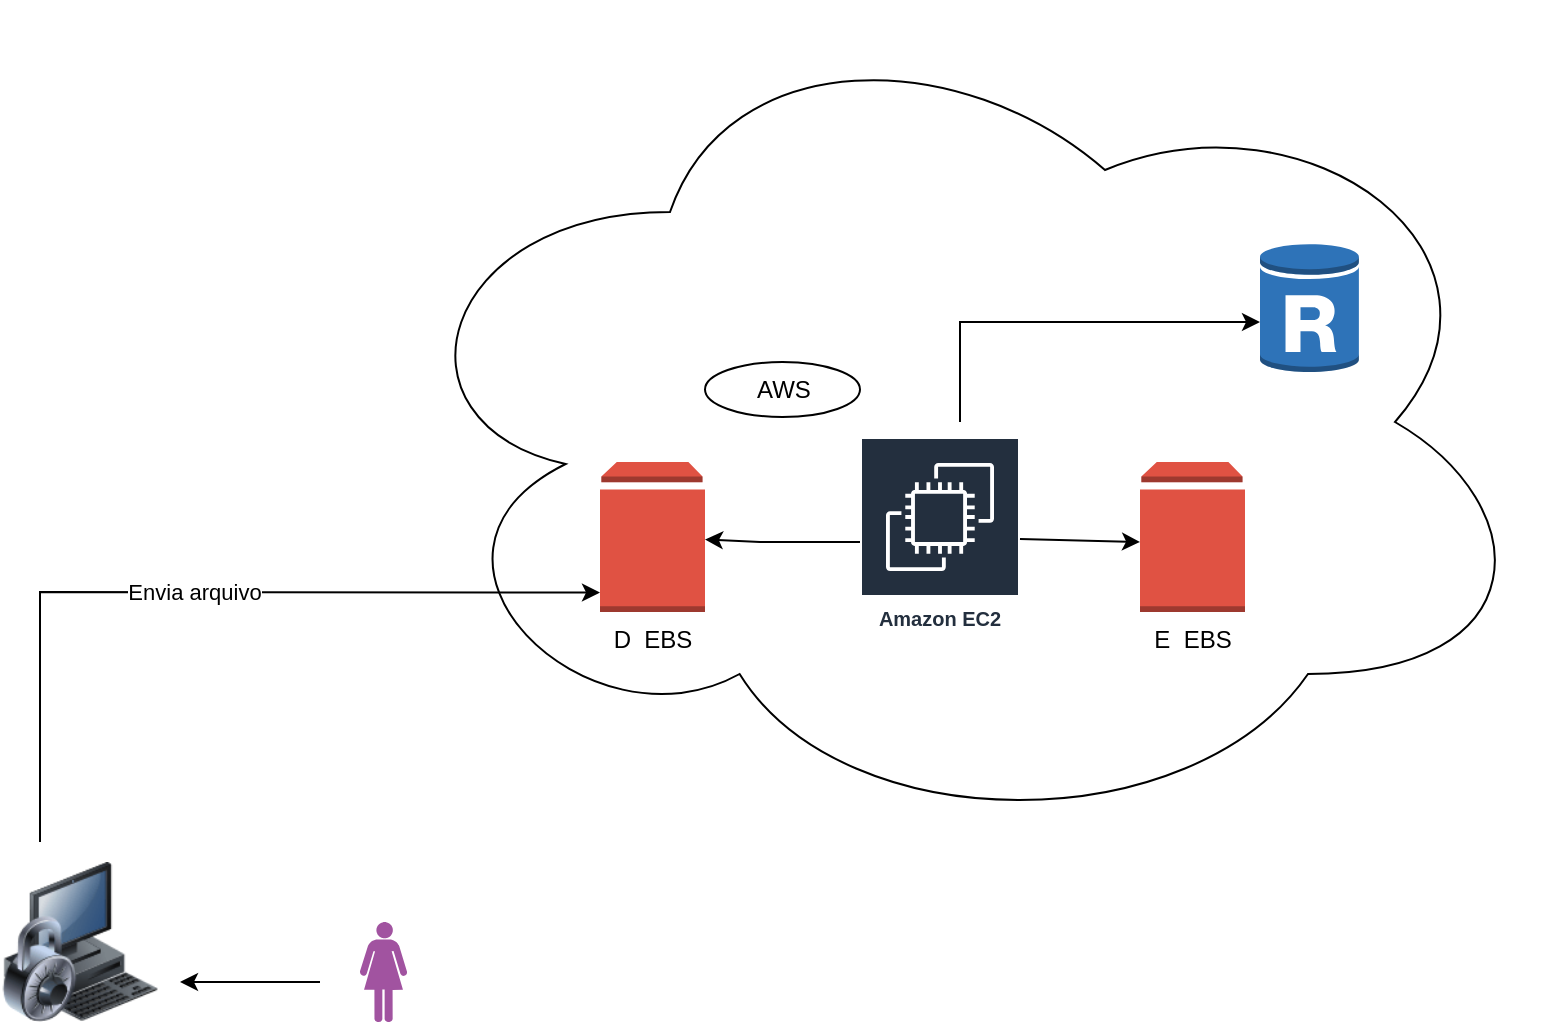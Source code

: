 <mxfile version="28.2.1">
  <diagram name="Página-1" id="SntNyC7mrJyPeU4Wn4_l">
    <mxGraphModel dx="863" dy="1629" grid="1" gridSize="10" guides="1" tooltips="1" connect="1" arrows="1" fold="1" page="1" pageScale="1" pageWidth="827" pageHeight="1169" math="0" shadow="0">
      <root>
        <mxCell id="0" />
        <mxCell id="1" parent="0" />
        <mxCell id="801c8z49Plt2dSWvXRkT-18" value="" style="ellipse;shape=cloud;whiteSpace=wrap;html=1;align=left;" parent="1" vertex="1">
          <mxGeometry x="240" y="-110" width="580" height="420" as="geometry" />
        </mxCell>
        <mxCell id="801c8z49Plt2dSWvXRkT-3" value="" style="verticalLabelPosition=bottom;sketch=0;html=1;fillColor=#A153A0;verticalAlign=top;align=center;pointerEvents=1;shape=mxgraph.cisco_safe.design.actor_1;" parent="1" vertex="1">
          <mxGeometry x="230" y="350" width="23.5" height="50" as="geometry" />
        </mxCell>
        <mxCell id="801c8z49Plt2dSWvXRkT-4" value="" style="image;html=1;image=img/lib/clip_art/computers/Secure_System_128x128.png" parent="1" vertex="1">
          <mxGeometry x="50" y="320" width="80" height="80" as="geometry" />
        </mxCell>
        <mxCell id="801c8z49Plt2dSWvXRkT-6" value="" style="endArrow=classic;html=1;rounded=0;" parent="1" edge="1">
          <mxGeometry width="50" height="50" relative="1" as="geometry">
            <mxPoint x="210" y="380" as="sourcePoint" />
            <mxPoint x="140" y="380" as="targetPoint" />
          </mxGeometry>
        </mxCell>
        <mxCell id="801c8z49Plt2dSWvXRkT-17" value="&lt;font style=&quot;vertical-align: inherit;&quot; dir=&quot;auto&quot;&gt;&lt;font style=&quot;vertical-align: inherit;&quot; dir=&quot;auto&quot;&gt;Envia arquivo&lt;/font&gt;&lt;/font&gt;" style="endArrow=classic;html=1;rounded=0;" parent="1" edge="1">
          <mxGeometry width="50" height="50" relative="1" as="geometry">
            <mxPoint x="70" y="310" as="sourcePoint" />
            <mxPoint x="350" y="185.294" as="targetPoint" />
            <Array as="points">
              <mxPoint x="70" y="185" />
            </Array>
          </mxGeometry>
        </mxCell>
        <mxCell id="801c8z49Plt2dSWvXRkT-19" value="&lt;font style=&quot;vertical-align: inherit;&quot; dir=&quot;auto&quot;&gt;&lt;font style=&quot;vertical-align: inherit;&quot; dir=&quot;auto&quot;&gt;&amp;nbsp;D&amp;nbsp; EBS&amp;nbsp;&lt;/font&gt;&lt;/font&gt;" style="outlineConnect=0;dashed=0;verticalLabelPosition=bottom;verticalAlign=top;align=center;html=1;shape=mxgraph.aws3.volume;fillColor=#E05243;gradientColor=none;" parent="1" vertex="1">
          <mxGeometry x="350" y="120" width="52.5" height="75" as="geometry" />
        </mxCell>
        <mxCell id="801c8z49Plt2dSWvXRkT-20" value="Amazon EC2" style="sketch=0;outlineConnect=0;fontColor=#232F3E;gradientColor=none;strokeColor=#ffffff;fillColor=#232F3E;dashed=0;verticalLabelPosition=middle;verticalAlign=bottom;align=center;html=1;whiteSpace=wrap;fontSize=10;fontStyle=1;spacing=3;shape=mxgraph.aws4.productIcon;prIcon=mxgraph.aws4.ec2;" parent="1" vertex="1">
          <mxGeometry x="480" y="107.5" width="80" height="100" as="geometry" />
        </mxCell>
        <mxCell id="801c8z49Plt2dSWvXRkT-24" value="" style="endArrow=classic;html=1;rounded=0;" parent="1" target="801c8z49Plt2dSWvXRkT-19" edge="1">
          <mxGeometry width="50" height="50" relative="1" as="geometry">
            <mxPoint x="480" y="160" as="sourcePoint" />
            <mxPoint x="440" y="220" as="targetPoint" />
            <Array as="points">
              <mxPoint x="450" y="160" />
              <mxPoint x="430" y="160" />
            </Array>
          </mxGeometry>
        </mxCell>
        <mxCell id="801c8z49Plt2dSWvXRkT-27" value="&lt;font style=&quot;vertical-align: inherit;&quot; dir=&quot;auto&quot;&gt;&lt;font style=&quot;vertical-align: inherit;&quot; dir=&quot;auto&quot;&gt;E&amp;nbsp; EBS&lt;/font&gt;&lt;/font&gt;" style="outlineConnect=0;dashed=0;verticalLabelPosition=bottom;verticalAlign=top;align=center;html=1;shape=mxgraph.aws3.volume;fillColor=#E05243;gradientColor=none;" parent="1" vertex="1">
          <mxGeometry x="620" y="120" width="52.5" height="75" as="geometry" />
        </mxCell>
        <mxCell id="801c8z49Plt2dSWvXRkT-31" value="" style="endArrow=classic;html=1;rounded=0;" parent="1" source="801c8z49Plt2dSWvXRkT-20" edge="1">
          <mxGeometry width="50" height="50" relative="1" as="geometry">
            <mxPoint x="570" y="170" as="sourcePoint" />
            <mxPoint x="620" y="160" as="targetPoint" />
            <Array as="points" />
          </mxGeometry>
        </mxCell>
        <mxCell id="801c8z49Plt2dSWvXRkT-33" value="" style="outlineConnect=0;dashed=0;verticalLabelPosition=bottom;verticalAlign=top;align=center;html=1;shape=mxgraph.aws3.rds_db_instance_read_replica;fillColor=#2E73B8;gradientColor=none;" parent="1" vertex="1">
          <mxGeometry x="680" y="10" width="49.5" height="66" as="geometry" />
        </mxCell>
        <mxCell id="801c8z49Plt2dSWvXRkT-34" value="" style="endArrow=classic;html=1;rounded=0;" parent="1" edge="1">
          <mxGeometry width="50" height="50" relative="1" as="geometry">
            <mxPoint x="530" y="100" as="sourcePoint" />
            <mxPoint x="680" y="50" as="targetPoint" />
            <Array as="points">
              <mxPoint x="530" y="50" />
            </Array>
          </mxGeometry>
        </mxCell>
        <mxCell id="801c8z49Plt2dSWvXRkT-37" value="AWS" style="ellipse;whiteSpace=wrap;html=1;" parent="1" vertex="1">
          <mxGeometry x="402.5" y="70" width="77.5" height="27.5" as="geometry" />
        </mxCell>
      </root>
    </mxGraphModel>
  </diagram>
</mxfile>
